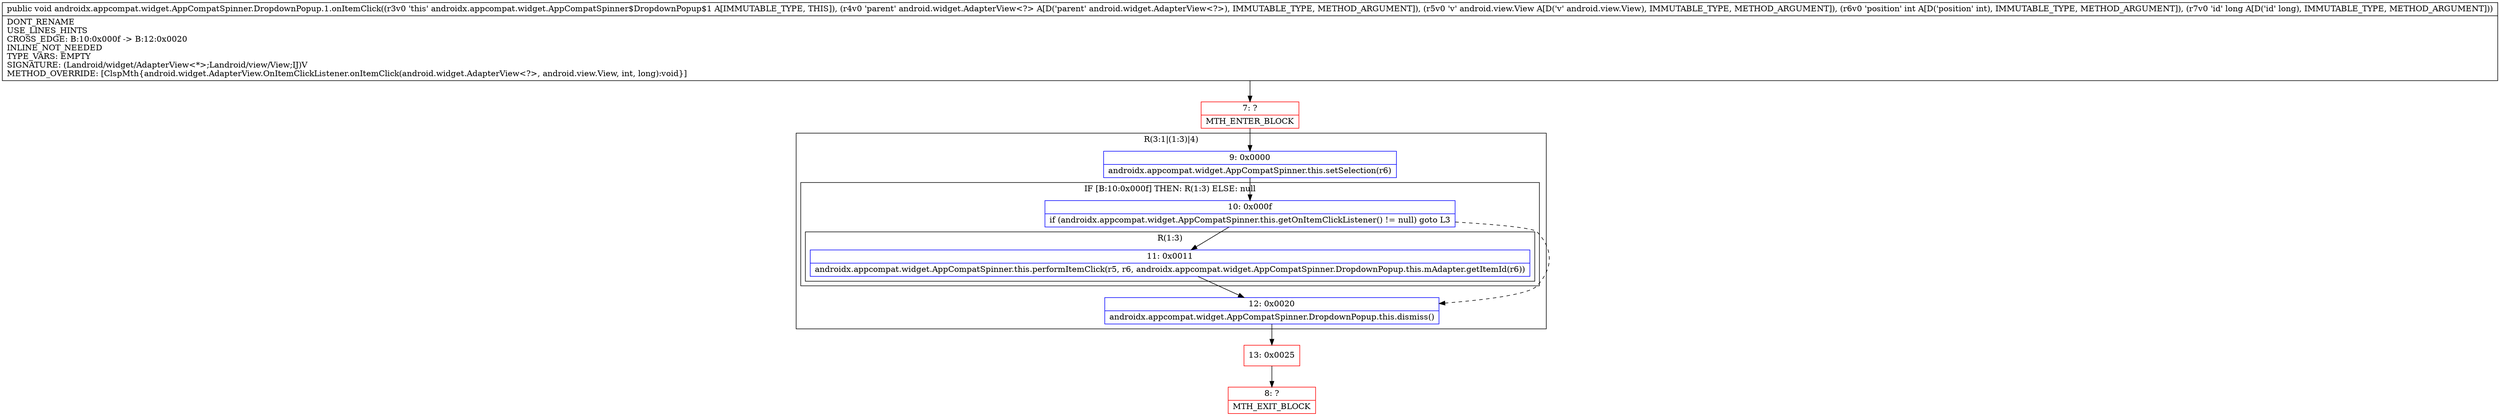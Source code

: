 digraph "CFG forandroidx.appcompat.widget.AppCompatSpinner.DropdownPopup.1.onItemClick(Landroid\/widget\/AdapterView;Landroid\/view\/View;IJ)V" {
subgraph cluster_Region_88921338 {
label = "R(3:1|(1:3)|4)";
node [shape=record,color=blue];
Node_9 [shape=record,label="{9\:\ 0x0000|androidx.appcompat.widget.AppCompatSpinner.this.setSelection(r6)\l}"];
subgraph cluster_IfRegion_266642364 {
label = "IF [B:10:0x000f] THEN: R(1:3) ELSE: null";
node [shape=record,color=blue];
Node_10 [shape=record,label="{10\:\ 0x000f|if (androidx.appcompat.widget.AppCompatSpinner.this.getOnItemClickListener() != null) goto L3\l}"];
subgraph cluster_Region_2127839036 {
label = "R(1:3)";
node [shape=record,color=blue];
Node_11 [shape=record,label="{11\:\ 0x0011|androidx.appcompat.widget.AppCompatSpinner.this.performItemClick(r5, r6, androidx.appcompat.widget.AppCompatSpinner.DropdownPopup.this.mAdapter.getItemId(r6))\l}"];
}
}
Node_12 [shape=record,label="{12\:\ 0x0020|androidx.appcompat.widget.AppCompatSpinner.DropdownPopup.this.dismiss()\l}"];
}
Node_7 [shape=record,color=red,label="{7\:\ ?|MTH_ENTER_BLOCK\l}"];
Node_13 [shape=record,color=red,label="{13\:\ 0x0025}"];
Node_8 [shape=record,color=red,label="{8\:\ ?|MTH_EXIT_BLOCK\l}"];
MethodNode[shape=record,label="{public void androidx.appcompat.widget.AppCompatSpinner.DropdownPopup.1.onItemClick((r3v0 'this' androidx.appcompat.widget.AppCompatSpinner$DropdownPopup$1 A[IMMUTABLE_TYPE, THIS]), (r4v0 'parent' android.widget.AdapterView\<?\> A[D('parent' android.widget.AdapterView\<?\>), IMMUTABLE_TYPE, METHOD_ARGUMENT]), (r5v0 'v' android.view.View A[D('v' android.view.View), IMMUTABLE_TYPE, METHOD_ARGUMENT]), (r6v0 'position' int A[D('position' int), IMMUTABLE_TYPE, METHOD_ARGUMENT]), (r7v0 'id' long A[D('id' long), IMMUTABLE_TYPE, METHOD_ARGUMENT]))  | DONT_RENAME\lUSE_LINES_HINTS\lCROSS_EDGE: B:10:0x000f \-\> B:12:0x0020\lINLINE_NOT_NEEDED\lTYPE_VARS: EMPTY\lSIGNATURE: (Landroid\/widget\/AdapterView\<*\>;Landroid\/view\/View;IJ)V\lMETHOD_OVERRIDE: [ClspMth\{android.widget.AdapterView.OnItemClickListener.onItemClick(android.widget.AdapterView\<?\>, android.view.View, int, long):void\}]\l}"];
MethodNode -> Node_7;Node_9 -> Node_10;
Node_10 -> Node_11;
Node_10 -> Node_12[style=dashed];
Node_11 -> Node_12;
Node_12 -> Node_13;
Node_7 -> Node_9;
Node_13 -> Node_8;
}

